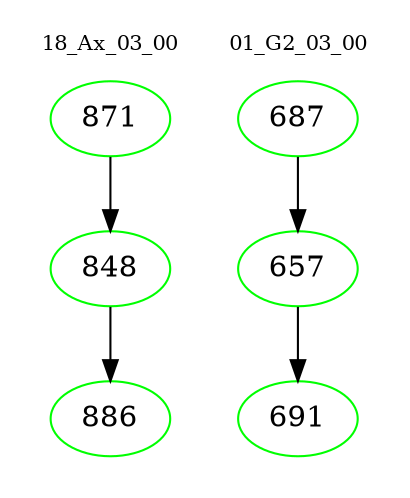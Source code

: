 digraph{
subgraph cluster_0 {
color = white
label = "18_Ax_03_00";
fontsize=10;
T0_871 [label="871", color="green"]
T0_871 -> T0_848 [color="black"]
T0_848 [label="848", color="green"]
T0_848 -> T0_886 [color="black"]
T0_886 [label="886", color="green"]
}
subgraph cluster_1 {
color = white
label = "01_G2_03_00";
fontsize=10;
T1_687 [label="687", color="green"]
T1_687 -> T1_657 [color="black"]
T1_657 [label="657", color="green"]
T1_657 -> T1_691 [color="black"]
T1_691 [label="691", color="green"]
}
}
